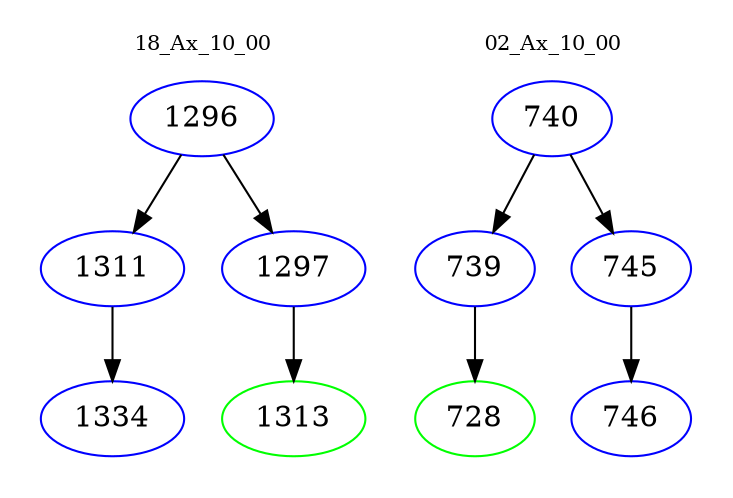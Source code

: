 digraph{
subgraph cluster_0 {
color = white
label = "18_Ax_10_00";
fontsize=10;
T0_1296 [label="1296", color="blue"]
T0_1296 -> T0_1311 [color="black"]
T0_1311 [label="1311", color="blue"]
T0_1311 -> T0_1334 [color="black"]
T0_1334 [label="1334", color="blue"]
T0_1296 -> T0_1297 [color="black"]
T0_1297 [label="1297", color="blue"]
T0_1297 -> T0_1313 [color="black"]
T0_1313 [label="1313", color="green"]
}
subgraph cluster_1 {
color = white
label = "02_Ax_10_00";
fontsize=10;
T1_740 [label="740", color="blue"]
T1_740 -> T1_739 [color="black"]
T1_739 [label="739", color="blue"]
T1_739 -> T1_728 [color="black"]
T1_728 [label="728", color="green"]
T1_740 -> T1_745 [color="black"]
T1_745 [label="745", color="blue"]
T1_745 -> T1_746 [color="black"]
T1_746 [label="746", color="blue"]
}
}
